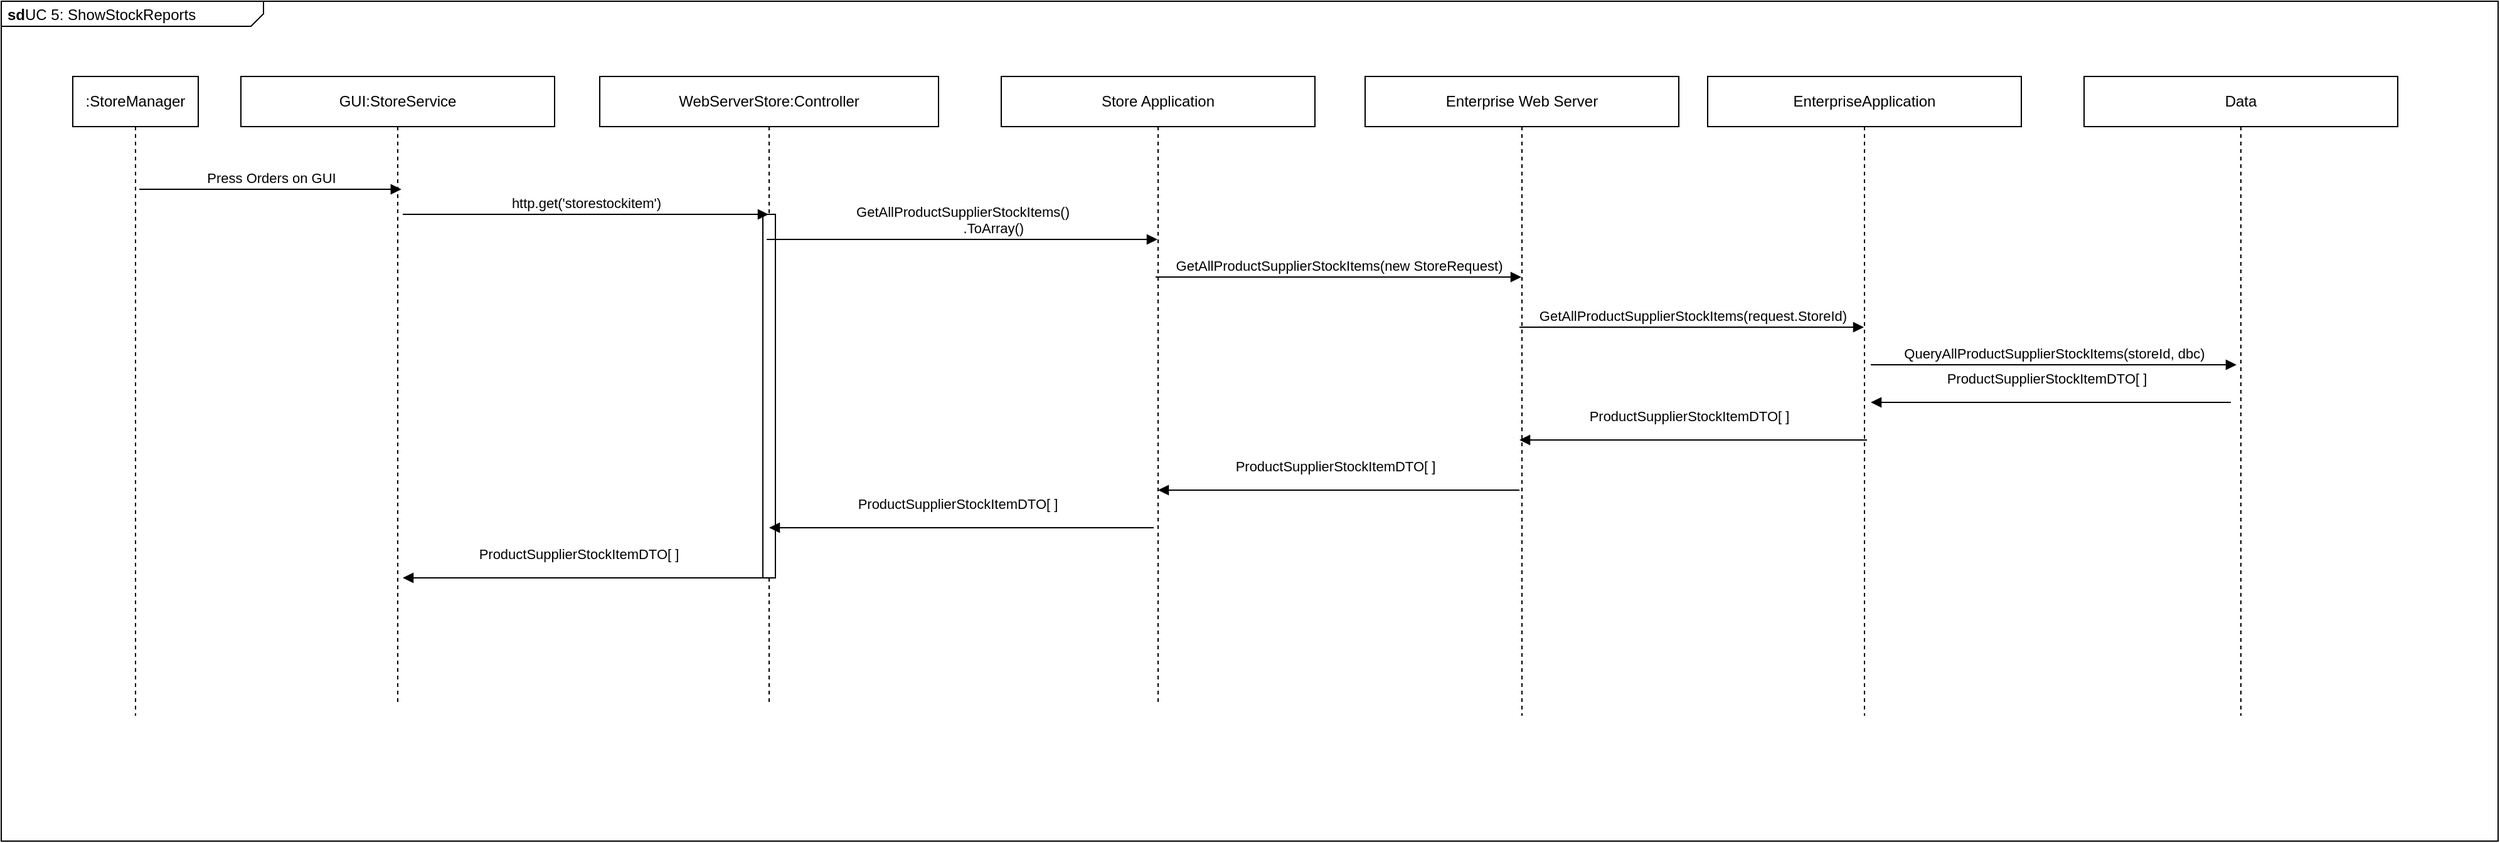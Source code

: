 <mxfile version="16.6.4" type="device"><diagram id="H6wHiz071HkK8jxriPXX" name="Page-1"><mxGraphModel dx="2249" dy="737" grid="1" gridSize="10" guides="1" tooltips="1" connect="1" arrows="1" fold="1" page="1" pageScale="1" pageWidth="827" pageHeight="1169" math="0" shadow="0"><root><mxCell id="0"/><mxCell id="1" parent="0"/><mxCell id="CHEWPNS9H0jMocM6Wfk1-1" value="&lt;p style=&quot;margin: 0px ; margin-top: 4px ; margin-left: 5px ; text-align: left&quot;&gt;&lt;b&gt;sd&lt;/b&gt;UC 5: ShowStockReports&lt;br&gt;&lt;/p&gt;&lt;p style=&quot;margin: 0px ; margin-top: 4px ; margin-left: 5px ; text-align: left&quot;&gt;&lt;br&gt;&lt;/p&gt;" style="html=1;shape=mxgraph.sysml.package;overflow=fill;labelX=209;align=left;spacingLeft=5;verticalAlign=top;spacingTop=-13;" parent="1" vertex="1"><mxGeometry x="-720" y="40" width="1990" height="670" as="geometry"/></mxCell><mxCell id="CHEWPNS9H0jMocM6Wfk1-2" value=":StoreManager" style="shape=umlLifeline;perimeter=lifelinePerimeter;whiteSpace=wrap;html=1;container=1;collapsible=0;recursiveResize=0;outlineConnect=0;" parent="1" vertex="1"><mxGeometry x="-663" y="100" width="100" height="510" as="geometry"/></mxCell><mxCell id="CHEWPNS9H0jMocM6Wfk1-3" value="GUI:StoreService" style="shape=umlLifeline;perimeter=lifelinePerimeter;whiteSpace=wrap;html=1;container=1;collapsible=0;recursiveResize=0;outlineConnect=0;" parent="1" vertex="1"><mxGeometry x="-529" y="100" width="250" height="500" as="geometry"/></mxCell><mxCell id="CHEWPNS9H0jMocM6Wfk1-12" value="Press Orders on GUI" style="html=1;verticalAlign=bottom;endArrow=block;rounded=0;" parent="CHEWPNS9H0jMocM6Wfk1-3" edge="1"><mxGeometry width="80" relative="1" as="geometry"><mxPoint x="-80.999" y="90" as="sourcePoint"/><mxPoint x="127.91" y="90" as="targetPoint"/></mxGeometry></mxCell><mxCell id="CHEWPNS9H0jMocM6Wfk1-4" value="WebServerStore:Controller" style="shape=umlLifeline;perimeter=lifelinePerimeter;whiteSpace=wrap;html=1;container=1;collapsible=0;recursiveResize=0;outlineConnect=0;" parent="1" vertex="1"><mxGeometry x="-243" y="100" width="270" height="500" as="geometry"/></mxCell><mxCell id="YhpzGE3ElcPP5V-HqejA-25" value="" style="html=1;points=[];perimeter=orthogonalPerimeter;" parent="CHEWPNS9H0jMocM6Wfk1-4" vertex="1"><mxGeometry x="130" y="110" width="10" height="290" as="geometry"/></mxCell><mxCell id="CHEWPNS9H0jMocM6Wfk1-5" value="Store Application" style="shape=umlLifeline;perimeter=lifelinePerimeter;whiteSpace=wrap;html=1;container=1;collapsible=0;recursiveResize=0;outlineConnect=0;" parent="1" vertex="1"><mxGeometry x="77" y="100" width="250" height="500" as="geometry"/></mxCell><mxCell id="YhpzGE3ElcPP5V-HqejA-1" value="GetAllProductSupplierStockItems()&lt;br&gt;&amp;nbsp;&amp;nbsp;&amp;nbsp;&amp;nbsp;&amp;nbsp;&amp;nbsp;&amp;nbsp;&amp;nbsp;&amp;nbsp;&amp;nbsp;&amp;nbsp;&amp;nbsp;&amp;nbsp;&amp;nbsp;&amp;nbsp; .ToArray()" style="html=1;verticalAlign=bottom;endArrow=block;rounded=0;" parent="CHEWPNS9H0jMocM6Wfk1-5" target="CHEWPNS9H0jMocM6Wfk1-5" edge="1"><mxGeometry width="80" relative="1" as="geometry"><mxPoint x="-186.999" y="130" as="sourcePoint"/><mxPoint x="104.5" y="130" as="targetPoint"/></mxGeometry></mxCell><mxCell id="8xAIfE-wjP2iIv-H3wxm-4" value="ProductSupplierStockItemDTO[ ]" style="html=1;verticalAlign=bottom;endArrow=none;rounded=0;endFill=0;startArrow=block;startFill=1;" edge="1" parent="CHEWPNS9H0jMocM6Wfk1-5" source="CHEWPNS9H0jMocM6Wfk1-5"><mxGeometry x="-0.024" y="10" width="80" relative="1" as="geometry"><mxPoint x="143" y="330" as="sourcePoint"/><mxPoint x="413" y="330" as="targetPoint"/><mxPoint as="offset"/></mxGeometry></mxCell><mxCell id="8xAIfE-wjP2iIv-H3wxm-5" value="ProductSupplierStockItemDTO[ ]" style="html=1;verticalAlign=bottom;endArrow=none;rounded=0;endFill=0;startArrow=block;startFill=1;" edge="1" parent="CHEWPNS9H0jMocM6Wfk1-5" source="CHEWPNS9H0jMocM6Wfk1-4"><mxGeometry x="-0.024" y="10" width="80" relative="1" as="geometry"><mxPoint x="-167" y="360" as="sourcePoint"/><mxPoint x="121.5" y="360" as="targetPoint"/><mxPoint as="offset"/></mxGeometry></mxCell><mxCell id="CHEWPNS9H0jMocM6Wfk1-10" value="Enterprise Web Server" style="shape=umlLifeline;perimeter=lifelinePerimeter;whiteSpace=wrap;html=1;container=1;collapsible=0;recursiveResize=0;outlineConnect=0;" parent="1" vertex="1"><mxGeometry x="367" y="100" width="250" height="510" as="geometry"/></mxCell><mxCell id="YhpzGE3ElcPP5V-HqejA-2" value="GetAllProductSupplierStockItems(new StoreRequest)" style="html=1;verticalAlign=bottom;endArrow=block;rounded=0;" parent="CHEWPNS9H0jMocM6Wfk1-10" edge="1"><mxGeometry width="80" relative="1" as="geometry"><mxPoint x="-166.999" y="160" as="sourcePoint"/><mxPoint x="124.5" y="160" as="targetPoint"/></mxGeometry></mxCell><mxCell id="CHEWPNS9H0jMocM6Wfk1-14" value="http.get('storestockitem')" style="html=1;verticalAlign=bottom;endArrow=block;rounded=0;" parent="1" target="CHEWPNS9H0jMocM6Wfk1-4" edge="1"><mxGeometry width="80" relative="1" as="geometry"><mxPoint x="-399.999" y="210" as="sourcePoint"/><mxPoint x="-191.09" y="210" as="targetPoint"/></mxGeometry></mxCell><mxCell id="YhpzGE3ElcPP5V-HqejA-14" value="EnterpriseApplication" style="shape=umlLifeline;perimeter=lifelinePerimeter;whiteSpace=wrap;html=1;container=1;collapsible=0;recursiveResize=0;outlineConnect=0;" parent="1" vertex="1"><mxGeometry x="640" y="100" width="250" height="510" as="geometry"/></mxCell><mxCell id="YhpzGE3ElcPP5V-HqejA-15" value="GetAllProductSupplierStockItems(request.StoreId)" style="html=1;verticalAlign=bottom;endArrow=block;rounded=0;" parent="YhpzGE3ElcPP5V-HqejA-14" edge="1"><mxGeometry width="80" relative="1" as="geometry"><mxPoint x="-150" y="200" as="sourcePoint"/><mxPoint x="124.5" y="200" as="targetPoint"/><Array as="points"><mxPoint x="-20" y="200"/></Array></mxGeometry></mxCell><mxCell id="8xAIfE-wjP2iIv-H3wxm-3" value="ProductSupplierStockItemDTO[ ]" style="html=1;verticalAlign=bottom;endArrow=none;rounded=0;endFill=0;startArrow=block;startFill=1;" edge="1" parent="YhpzGE3ElcPP5V-HqejA-14"><mxGeometry x="-0.024" y="10" width="80" relative="1" as="geometry"><mxPoint x="-150" y="290" as="sourcePoint"/><mxPoint x="127" y="290" as="targetPoint"/><mxPoint as="offset"/></mxGeometry></mxCell><mxCell id="YhpzGE3ElcPP5V-HqejA-19" value="Data" style="shape=umlLifeline;perimeter=lifelinePerimeter;whiteSpace=wrap;html=1;container=1;collapsible=0;recursiveResize=0;outlineConnect=0;" parent="1" vertex="1"><mxGeometry x="940" y="100" width="250" height="510" as="geometry"/></mxCell><mxCell id="YhpzGE3ElcPP5V-HqejA-20" value="QueryAllProductSupplierStockItems(storeId, dbc)" style="html=1;verticalAlign=bottom;endArrow=block;rounded=0;" parent="1" edge="1"><mxGeometry width="80" relative="1" as="geometry"><mxPoint x="770.001" y="330" as="sourcePoint"/><mxPoint x="1061.5" y="330" as="targetPoint"/></mxGeometry></mxCell><mxCell id="8xAIfE-wjP2iIv-H3wxm-2" value="ProductSupplierStockItemDTO[ ]" style="html=1;verticalAlign=bottom;endArrow=none;rounded=0;endFill=0;startArrow=block;startFill=1;" edge="1" parent="1"><mxGeometry x="-0.024" y="10" width="80" relative="1" as="geometry"><mxPoint x="770" y="360" as="sourcePoint"/><mxPoint x="1057" y="360" as="targetPoint"/><mxPoint as="offset"/></mxGeometry></mxCell><mxCell id="YhpzGE3ElcPP5V-HqejA-26" value="ProductSupplierStockItemDTO[ ]" style="html=1;verticalAlign=bottom;endArrow=none;rounded=0;endFill=0;startArrow=block;startFill=1;" parent="1" edge="1"><mxGeometry x="-0.024" y="10" width="80" relative="1" as="geometry"><mxPoint x="-400" y="500" as="sourcePoint"/><mxPoint x="-113.0" y="500" as="targetPoint"/><mxPoint as="offset"/></mxGeometry></mxCell></root></mxGraphModel></diagram></mxfile>